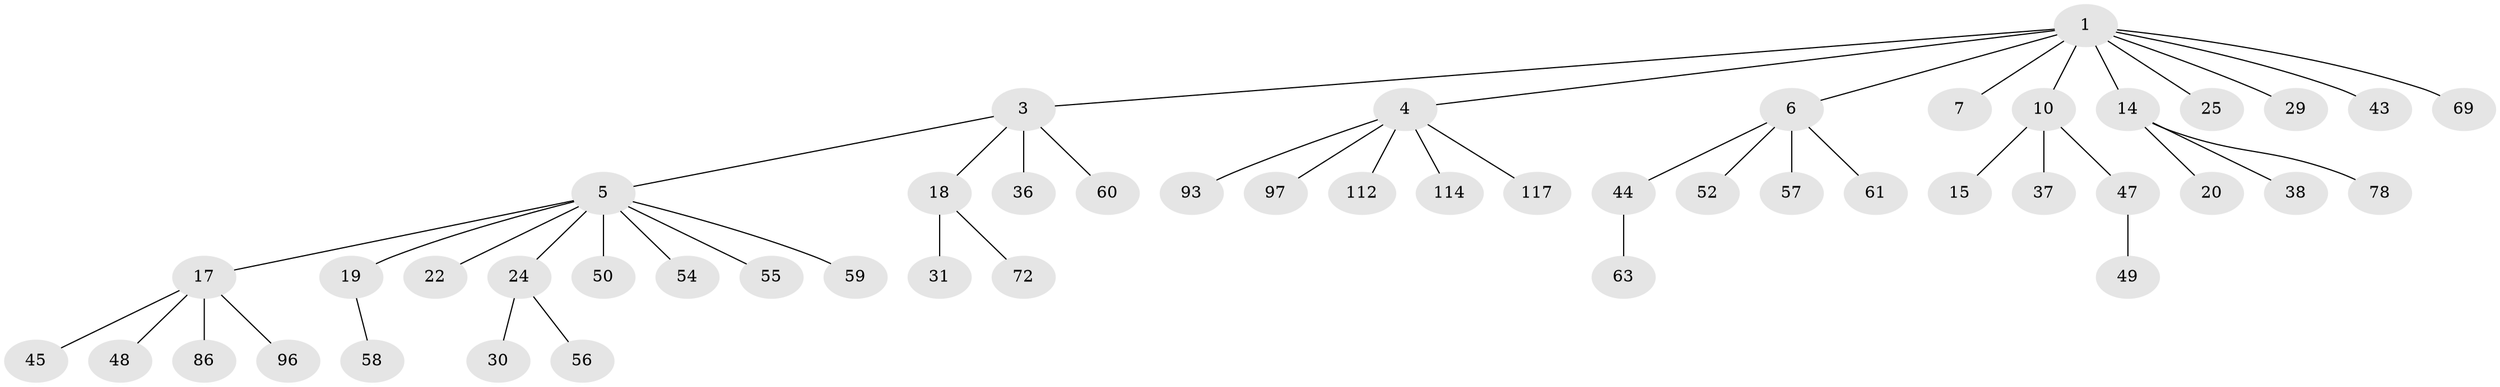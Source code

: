 // original degree distribution, {6: 0.024390243902439025, 3: 0.11382113821138211, 5: 0.04878048780487805, 4: 0.08943089430894309, 1: 0.5528455284552846, 2: 0.17073170731707318}
// Generated by graph-tools (version 1.1) at 2025/19/03/04/25 18:19:04]
// undirected, 49 vertices, 48 edges
graph export_dot {
graph [start="1"]
  node [color=gray90,style=filled];
  1 [super="+2"];
  3 [super="+8"];
  4 [super="+27+88"];
  5 [super="+9+32"];
  6 [super="+28+82+23"];
  7 [super="+80+62+13"];
  10 [super="+12+68"];
  14 [super="+16+42"];
  15 [super="+79+85"];
  17 [super="+46+94+21"];
  18;
  19 [super="+40"];
  20;
  22;
  24 [super="+104+105+41"];
  25;
  29 [super="+100"];
  30 [super="+84"];
  31 [super="+98+39"];
  36;
  37 [super="+90"];
  38 [super="+75"];
  43 [super="+109+66+71"];
  44 [super="+51"];
  45;
  47 [super="+77+70"];
  48;
  49 [super="+123"];
  50 [super="+95"];
  52;
  54;
  55 [super="+91+67"];
  56 [super="+108"];
  57;
  58;
  59;
  60;
  61;
  63;
  69;
  72 [super="+76"];
  78 [super="+119"];
  86;
  93;
  96;
  97;
  112;
  114;
  117;
  1 -- 3;
  1 -- 6;
  1 -- 14;
  1 -- 25;
  1 -- 69;
  1 -- 4;
  1 -- 7;
  1 -- 10;
  1 -- 43;
  1 -- 29;
  3 -- 5;
  3 -- 18;
  3 -- 36;
  3 -- 60;
  4 -- 112;
  4 -- 97;
  4 -- 114;
  4 -- 117;
  4 -- 93;
  5 -- 17;
  5 -- 50;
  5 -- 19;
  5 -- 54;
  5 -- 55;
  5 -- 24;
  5 -- 22;
  5 -- 59;
  6 -- 57;
  6 -- 44;
  6 -- 61;
  6 -- 52;
  10 -- 15;
  10 -- 37;
  10 -- 47;
  14 -- 20;
  14 -- 38;
  14 -- 78;
  17 -- 96;
  17 -- 86;
  17 -- 48;
  17 -- 45;
  18 -- 31;
  18 -- 72;
  19 -- 58;
  24 -- 30;
  24 -- 56;
  44 -- 63;
  47 -- 49;
}
